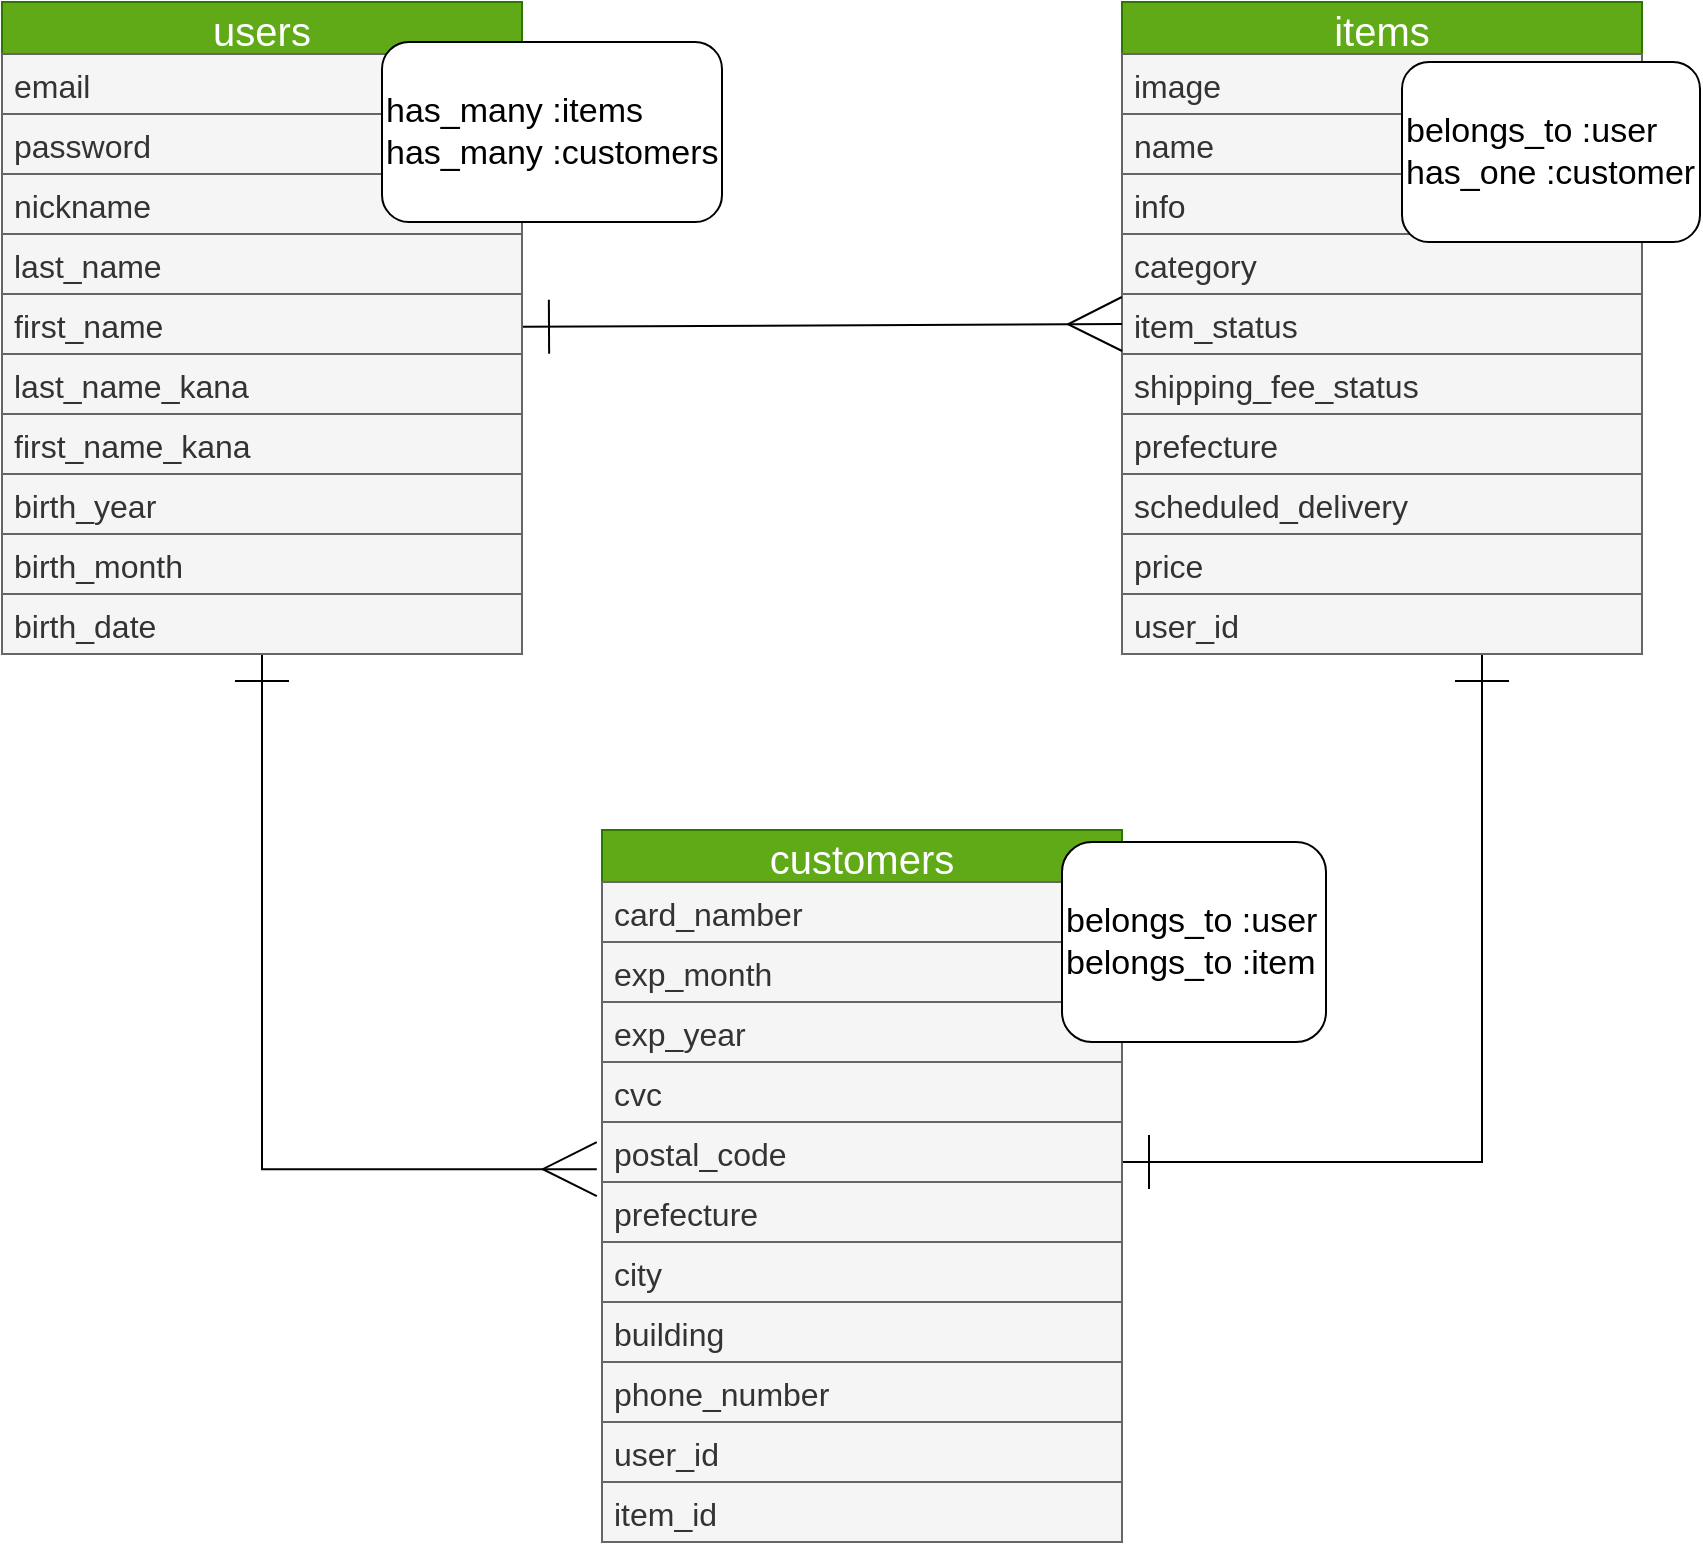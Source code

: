 <mxfile version="13.10.0" type="embed">
    <diagram id="etEQFc9YFznlPnp3w4et" name="ページ1">
        <mxGraphModel dx="755" dy="800" grid="1" gridSize="10" guides="1" tooltips="1" connect="1" arrows="1" fold="1" page="1" pageScale="1" pageWidth="1169" pageHeight="827" math="0" shadow="0">
            <root>
                <mxCell id="0"/>
                <mxCell id="1" parent="0"/>
                <mxCell id="40" style="edgeStyle=orthogonalEdgeStyle;rounded=0;orthogonalLoop=1;jettySize=auto;html=1;startArrow=ERone;startFill=0;startSize=25;endArrow=ERone;endFill=0;endSize=25;targetPerimeterSpacing=0;strokeWidth=1;" edge="1" parent="1" source="7" target="41">
                    <mxGeometry relative="1" as="geometry">
                        <mxPoint x="610" y="340" as="targetPoint"/>
                        <Array as="points">
                            <mxPoint x="790" y="580"/>
                        </Array>
                    </mxGeometry>
                </mxCell>
                <mxCell id="2" value="customers" style="swimlane;fontStyle=0;childLayout=stackLayout;horizontal=1;startSize=26;horizontalStack=0;resizeParent=1;resizeParentMax=0;resizeLast=0;collapsible=1;marginBottom=0;align=center;fontSize=20;fillColor=#60a917;strokeColor=#2D7600;fontColor=#ffffff;labelBackgroundColor=none;" vertex="1" parent="1">
                    <mxGeometry x="350" y="414" width="260" height="356" as="geometry"/>
                </mxCell>
                <mxCell id="3" value="card_namber" style="text;spacingLeft=4;spacingRight=4;overflow=hidden;rotatable=0;points=[[0,0.5],[1,0.5]];portConstraint=eastwest;fontSize=16;labelBackgroundColor=none;fillColor=#f5f5f5;strokeColor=#666666;fontColor=#333333;" vertex="1" parent="2">
                    <mxGeometry y="26" width="260" height="30" as="geometry"/>
                </mxCell>
                <mxCell id="4" value="exp_month" style="text;spacingLeft=4;spacingRight=4;overflow=hidden;rotatable=0;points=[[0,0.5],[1,0.5]];portConstraint=eastwest;fontSize=16;labelBackgroundColor=none;fillColor=#f5f5f5;strokeColor=#666666;fontColor=#333333;" vertex="1" parent="2">
                    <mxGeometry y="56" width="260" height="30" as="geometry"/>
                </mxCell>
                <mxCell id="5" value="exp_year" style="text;spacingLeft=4;spacingRight=4;overflow=hidden;rotatable=0;points=[[0,0.5],[1,0.5]];portConstraint=eastwest;fontSize=16;labelBackgroundColor=none;fillColor=#f5f5f5;strokeColor=#666666;fontColor=#333333;" vertex="1" parent="2">
                    <mxGeometry y="86" width="260" height="30" as="geometry"/>
                </mxCell>
                <mxCell id="6" value="cvc" style="text;spacingLeft=4;spacingRight=4;overflow=hidden;rotatable=0;points=[[0,0.5],[1,0.5]];portConstraint=eastwest;fontSize=16;labelBackgroundColor=none;fillColor=#f5f5f5;strokeColor=#666666;fontColor=#333333;" vertex="1" parent="2">
                    <mxGeometry y="116" width="260" height="30" as="geometry"/>
                </mxCell>
                <mxCell id="7" value="postal_code" style="text;spacingLeft=4;spacingRight=4;overflow=hidden;rotatable=0;points=[[0,0.5],[1,0.5]];portConstraint=eastwest;fontSize=16;labelBackgroundColor=none;fillColor=#f5f5f5;strokeColor=#666666;fontColor=#333333;" vertex="1" parent="2">
                    <mxGeometry y="146" width="260" height="30" as="geometry"/>
                </mxCell>
                <mxCell id="8" value="prefecture" style="text;spacingLeft=4;spacingRight=4;overflow=hidden;rotatable=0;points=[[0,0.5],[1,0.5]];portConstraint=eastwest;fontSize=16;labelBackgroundColor=none;fillColor=#f5f5f5;strokeColor=#666666;fontColor=#333333;" vertex="1" parent="2">
                    <mxGeometry y="176" width="260" height="30" as="geometry"/>
                </mxCell>
                <mxCell id="9" value="city" style="text;spacingLeft=4;spacingRight=4;overflow=hidden;rotatable=0;points=[[0,0.5],[1,0.5]];portConstraint=eastwest;fontSize=16;labelBackgroundColor=none;fillColor=#f5f5f5;strokeColor=#666666;fontColor=#333333;" vertex="1" parent="2">
                    <mxGeometry y="206" width="260" height="30" as="geometry"/>
                </mxCell>
                <mxCell id="10" value="building" style="text;spacingLeft=4;spacingRight=4;overflow=hidden;rotatable=0;points=[[0,0.5],[1,0.5]];portConstraint=eastwest;fontSize=16;labelBackgroundColor=none;fillColor=#f5f5f5;strokeColor=#666666;fontColor=#333333;" vertex="1" parent="2">
                    <mxGeometry y="236" width="260" height="30" as="geometry"/>
                </mxCell>
                <mxCell id="12" value="phone_number" style="text;spacingLeft=4;spacingRight=4;overflow=hidden;rotatable=0;points=[[0,0.5],[1,0.5]];portConstraint=eastwest;fontSize=16;labelBackgroundColor=none;fillColor=#f5f5f5;strokeColor=#666666;fontColor=#333333;" vertex="1" parent="2">
                    <mxGeometry y="266" width="260" height="30" as="geometry"/>
                </mxCell>
                <mxCell id="42" value="user_id" style="text;spacingLeft=4;spacingRight=4;overflow=hidden;rotatable=0;points=[[0,0.5],[1,0.5]];portConstraint=eastwest;fontSize=16;fillColor=#f5f5f5;strokeColor=#666666;fontColor=#333333;" vertex="1" parent="2">
                    <mxGeometry y="296" width="260" height="30" as="geometry"/>
                </mxCell>
                <mxCell id="43" value="item_id" style="text;spacingLeft=4;spacingRight=4;overflow=hidden;rotatable=0;points=[[0,0.5],[1,0.5]];portConstraint=eastwest;fontSize=16;labelBackgroundColor=none;fillColor=#f5f5f5;strokeColor=#666666;fontColor=#333333;" vertex="1" parent="2">
                    <mxGeometry y="326" width="260" height="30" as="geometry"/>
                </mxCell>
                <mxCell id="14" value="items" style="swimlane;fontStyle=0;childLayout=stackLayout;horizontal=1;startSize=26;horizontalStack=0;resizeParent=1;resizeParentMax=0;resizeLast=0;collapsible=1;marginBottom=0;align=center;fontSize=20;fillColor=#60a917;strokeColor=#2D7600;fontColor=#ffffff;" vertex="1" parent="1">
                    <mxGeometry x="610" width="260" height="326" as="geometry"/>
                </mxCell>
                <mxCell id="15" value="image" style="text;strokeColor=#666666;fillColor=#f5f5f5;spacingLeft=4;spacingRight=4;overflow=hidden;rotatable=0;points=[[0,0.5],[1,0.5]];portConstraint=eastwest;fontSize=16;fontColor=#333333;" vertex="1" parent="14">
                    <mxGeometry y="26" width="260" height="30" as="geometry"/>
                </mxCell>
                <mxCell id="16" value="name" style="text;strokeColor=#666666;fillColor=#f5f5f5;spacingLeft=4;spacingRight=4;overflow=hidden;rotatable=0;points=[[0,0.5],[1,0.5]];portConstraint=eastwest;fontSize=16;fontColor=#333333;" vertex="1" parent="14">
                    <mxGeometry y="56" width="260" height="30" as="geometry"/>
                </mxCell>
                <mxCell id="17" value="info" style="text;strokeColor=#666666;fillColor=#f5f5f5;spacingLeft=4;spacingRight=4;overflow=hidden;rotatable=0;points=[[0,0.5],[1,0.5]];portConstraint=eastwest;fontSize=16;fontColor=#333333;" vertex="1" parent="14">
                    <mxGeometry y="86" width="260" height="30" as="geometry"/>
                </mxCell>
                <mxCell id="18" value="category" style="text;strokeColor=#666666;fillColor=#f5f5f5;spacingLeft=4;spacingRight=4;overflow=hidden;rotatable=0;points=[[0,0.5],[1,0.5]];portConstraint=eastwest;fontSize=16;fontColor=#333333;" vertex="1" parent="14">
                    <mxGeometry y="116" width="260" height="30" as="geometry"/>
                </mxCell>
                <mxCell id="19" value="item_status" style="text;strokeColor=#666666;fillColor=#f5f5f5;spacingLeft=4;spacingRight=4;overflow=hidden;rotatable=0;points=[[0,0.5],[1,0.5]];portConstraint=eastwest;fontSize=16;fontColor=#333333;" vertex="1" parent="14">
                    <mxGeometry y="146" width="260" height="30" as="geometry"/>
                </mxCell>
                <mxCell id="20" value="shipping_fee_status" style="text;strokeColor=#666666;fillColor=#f5f5f5;spacingLeft=4;spacingRight=4;overflow=hidden;rotatable=0;points=[[0,0.5],[1,0.5]];portConstraint=eastwest;fontSize=16;fontColor=#333333;" vertex="1" parent="14">
                    <mxGeometry y="176" width="260" height="30" as="geometry"/>
                </mxCell>
                <mxCell id="21" value="prefecture" style="text;strokeColor=#666666;fillColor=#f5f5f5;spacingLeft=4;spacingRight=4;overflow=hidden;rotatable=0;points=[[0,0.5],[1,0.5]];portConstraint=eastwest;fontSize=16;fontColor=#333333;" vertex="1" parent="14">
                    <mxGeometry y="206" width="260" height="30" as="geometry"/>
                </mxCell>
                <mxCell id="22" value="scheduled_delivery" style="text;strokeColor=#666666;fillColor=#f5f5f5;spacingLeft=4;spacingRight=4;overflow=hidden;rotatable=0;points=[[0,0.5],[1,0.5]];portConstraint=eastwest;fontSize=16;fontColor=#333333;" vertex="1" parent="14">
                    <mxGeometry y="236" width="260" height="30" as="geometry"/>
                </mxCell>
                <mxCell id="23" value="price" style="text;strokeColor=#666666;fillColor=#f5f5f5;spacingLeft=4;spacingRight=4;overflow=hidden;rotatable=0;points=[[0,0.5],[1,0.5]];portConstraint=eastwest;fontSize=16;fontColor=#333333;" vertex="1" parent="14">
                    <mxGeometry y="266" width="260" height="30" as="geometry"/>
                </mxCell>
                <mxCell id="41" value="user_id" style="text;strokeColor=#666666;fillColor=#f5f5f5;spacingLeft=4;spacingRight=4;overflow=hidden;rotatable=0;points=[[0,0.5],[1,0.5]];portConstraint=eastwest;fontSize=16;fontColor=#333333;" vertex="1" parent="14">
                    <mxGeometry y="296" width="260" height="30" as="geometry"/>
                </mxCell>
                <mxCell id="38" style="rounded=0;orthogonalLoop=1;jettySize=auto;html=1;entryX=0;entryY=0.5;entryDx=0;entryDy=0;endArrow=ERmany;endFill=0;startArrow=ERone;startFill=0;strokeWidth=1;endSize=25;targetPerimeterSpacing=0;startSize=25;" edge="1" parent="1" source="25" target="19">
                    <mxGeometry relative="1" as="geometry"/>
                </mxCell>
                <mxCell id="39" style="edgeStyle=orthogonalEdgeStyle;rounded=0;orthogonalLoop=1;jettySize=auto;html=1;entryX=-0.01;entryY=0.787;entryDx=0;entryDy=0;entryPerimeter=0;startArrow=ERone;startFill=0;startSize=25;endArrow=ERmany;endFill=0;endSize=25;targetPerimeterSpacing=0;strokeWidth=1;" edge="1" parent="1" source="25" target="7">
                    <mxGeometry relative="1" as="geometry"/>
                </mxCell>
                <mxCell id="25" value="users" style="swimlane;fontStyle=0;childLayout=stackLayout;horizontal=1;startSize=26;horizontalStack=0;resizeParent=1;resizeParentMax=0;resizeLast=0;collapsible=1;marginBottom=0;align=center;fontSize=20;fillColor=#60a917;strokeColor=#2D7600;fontColor=#ffffff;" vertex="1" parent="1">
                    <mxGeometry x="50" width="260" height="326" as="geometry"/>
                </mxCell>
                <mxCell id="26" value="email" style="text;strokeColor=#666666;fillColor=#f5f5f5;spacingLeft=4;spacingRight=4;overflow=hidden;rotatable=0;points=[[0,0.5],[1,0.5]];portConstraint=eastwest;fontSize=16;fontColor=#333333;" vertex="1" parent="25">
                    <mxGeometry y="26" width="260" height="30" as="geometry"/>
                </mxCell>
                <mxCell id="27" value="password" style="text;strokeColor=#666666;fillColor=#f5f5f5;spacingLeft=4;spacingRight=4;overflow=hidden;rotatable=0;points=[[0,0.5],[1,0.5]];portConstraint=eastwest;fontSize=16;fontColor=#333333;" vertex="1" parent="25">
                    <mxGeometry y="56" width="260" height="30" as="geometry"/>
                </mxCell>
                <mxCell id="28" value="nickname" style="text;strokeColor=#666666;fillColor=#f5f5f5;spacingLeft=4;spacingRight=4;overflow=hidden;rotatable=0;points=[[0,0.5],[1,0.5]];portConstraint=eastwest;fontSize=16;fontColor=#333333;" vertex="1" parent="25">
                    <mxGeometry y="86" width="260" height="30" as="geometry"/>
                </mxCell>
                <mxCell id="29" value="last_name" style="text;strokeColor=#666666;fillColor=#f5f5f5;spacingLeft=4;spacingRight=4;overflow=hidden;rotatable=0;points=[[0,0.5],[1,0.5]];portConstraint=eastwest;fontSize=16;fontColor=#333333;" vertex="1" parent="25">
                    <mxGeometry y="116" width="260" height="30" as="geometry"/>
                </mxCell>
                <mxCell id="30" value="first_name" style="text;strokeColor=#666666;fillColor=#f5f5f5;spacingLeft=4;spacingRight=4;overflow=hidden;rotatable=0;points=[[0,0.5],[1,0.5]];portConstraint=eastwest;fontSize=16;fontColor=#333333;" vertex="1" parent="25">
                    <mxGeometry y="146" width="260" height="30" as="geometry"/>
                </mxCell>
                <mxCell id="31" value="last_name_kana" style="text;strokeColor=#666666;fillColor=#f5f5f5;spacingLeft=4;spacingRight=4;overflow=hidden;rotatable=0;points=[[0,0.5],[1,0.5]];portConstraint=eastwest;fontSize=16;fontColor=#333333;" vertex="1" parent="25">
                    <mxGeometry y="176" width="260" height="30" as="geometry"/>
                </mxCell>
                <mxCell id="32" value="first_name_kana" style="text;strokeColor=#666666;fillColor=#f5f5f5;spacingLeft=4;spacingRight=4;overflow=hidden;rotatable=0;points=[[0,0.5],[1,0.5]];portConstraint=eastwest;fontSize=16;fontColor=#333333;" vertex="1" parent="25">
                    <mxGeometry y="206" width="260" height="30" as="geometry"/>
                </mxCell>
                <mxCell id="33" value="birth_year" style="text;strokeColor=#666666;fillColor=#f5f5f5;spacingLeft=4;spacingRight=4;overflow=hidden;rotatable=0;points=[[0,0.5],[1,0.5]];portConstraint=eastwest;fontSize=16;fontColor=#333333;" vertex="1" parent="25">
                    <mxGeometry y="236" width="260" height="30" as="geometry"/>
                </mxCell>
                <mxCell id="34" value="birth_month" style="text;strokeColor=#666666;fillColor=#f5f5f5;spacingLeft=4;spacingRight=4;overflow=hidden;rotatable=0;points=[[0,0.5],[1,0.5]];portConstraint=eastwest;fontSize=16;fontColor=#333333;" vertex="1" parent="25">
                    <mxGeometry y="266" width="260" height="30" as="geometry"/>
                </mxCell>
                <mxCell id="35" value="birth_date" style="text;strokeColor=#666666;fillColor=#f5f5f5;spacingLeft=4;spacingRight=4;overflow=hidden;rotatable=0;points=[[0,0.5],[1,0.5]];portConstraint=eastwest;fontSize=16;fontColor=#333333;" vertex="1" parent="25">
                    <mxGeometry y="296" width="260" height="30" as="geometry"/>
                </mxCell>
                <mxCell id="49" value="has_many :items&lt;br style=&quot;font-size: 17px;&quot;&gt;has_many :customers" style="rounded=1;whiteSpace=wrap;html=1;align=left;verticalAlign=middle;fontSize=17;" vertex="1" parent="1">
                    <mxGeometry x="240" y="20" width="170" height="90" as="geometry"/>
                </mxCell>
                <mxCell id="50" value="belongs_to :user&lt;br style=&quot;font-size: 17px;&quot;&gt;has_one :customer" style="rounded=1;whiteSpace=wrap;html=1;align=left;fontSize=17;" vertex="1" parent="1">
                    <mxGeometry x="750" y="30" width="149" height="90" as="geometry"/>
                </mxCell>
                <mxCell id="51" value="belongs_to :user&lt;br style=&quot;font-size: 17px;&quot;&gt;belongs_to :item" style="rounded=1;whiteSpace=wrap;html=1;align=left;fontSize=17;" vertex="1" parent="1">
                    <mxGeometry x="580" y="420" width="132" height="100" as="geometry"/>
                </mxCell>
            </root>
        </mxGraphModel>
    </diagram>
</mxfile>
